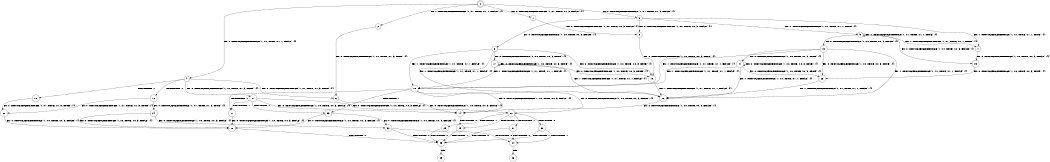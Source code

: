 digraph BCG {
size = "7, 10.5";
center = TRUE;
node [shape = circle];
0 [peripheries = 2];
0 -> 1 [label = "EX !0 !ATOMIC_EXCH_BRANCH (1, +1, TRUE, +1, 3, FALSE) !{}"];
0 -> 2 [label = "EX !1 !ATOMIC_EXCH_BRANCH (1, +1, TRUE, +1, 1, FALSE) !{}"];
0 -> 3 [label = "EX !0 !ATOMIC_EXCH_BRANCH (1, +1, TRUE, +1, 3, FALSE) !{}"];
0 -> 4 [label = "EX !1 !ATOMIC_EXCH_BRANCH (1, +1, TRUE, +1, 1, FALSE) !{}"];
1 -> 5 [label = "EX !0 !ATOMIC_EXCH_BRANCH (1, +0, TRUE, +0, 3, FALSE) !{}"];
2 -> 6 [label = "EX !0 !ATOMIC_EXCH_BRANCH (1, +1, TRUE, +1, 3, TRUE) !{}"];
3 -> 5 [label = "EX !0 !ATOMIC_EXCH_BRANCH (1, +0, TRUE, +0, 3, FALSE) !{}"];
3 -> 7 [label = "EX !1 !ATOMIC_EXCH_BRANCH (1, +1, TRUE, +1, 1, TRUE) !{}"];
3 -> 8 [label = "EX !0 !ATOMIC_EXCH_BRANCH (1, +0, TRUE, +0, 3, FALSE) !{}"];
3 -> 9 [label = "EX !1 !ATOMIC_EXCH_BRANCH (1, +1, TRUE, +1, 1, TRUE) !{}"];
4 -> 6 [label = "EX !0 !ATOMIC_EXCH_BRANCH (1, +1, TRUE, +1, 3, TRUE) !{}"];
4 -> 10 [label = "TERMINATE !1"];
4 -> 11 [label = "EX !0 !ATOMIC_EXCH_BRANCH (1, +1, TRUE, +1, 3, TRUE) !{}"];
4 -> 12 [label = "TERMINATE !1"];
5 -> 13 [label = "EX !0 !ATOMIC_EXCH_BRANCH (1, +0, TRUE, +0, 3, TRUE) !{}"];
6 -> 14 [label = "EX !0 !ATOMIC_EXCH_BRANCH (1, +0, TRUE, +0, 3, FALSE) !{}"];
7 -> 15 [label = "EX !0 !ATOMIC_EXCH_BRANCH (1, +0, TRUE, +0, 3, FALSE) !{}"];
8 -> 13 [label = "EX !0 !ATOMIC_EXCH_BRANCH (1, +0, TRUE, +0, 3, TRUE) !{}"];
8 -> 16 [label = "EX !1 !ATOMIC_EXCH_BRANCH (1, +1, TRUE, +1, 1, FALSE) !{}"];
8 -> 17 [label = "EX !0 !ATOMIC_EXCH_BRANCH (1, +0, TRUE, +0, 3, TRUE) !{}"];
8 -> 18 [label = "EX !1 !ATOMIC_EXCH_BRANCH (1, +1, TRUE, +1, 1, FALSE) !{}"];
9 -> 15 [label = "EX !0 !ATOMIC_EXCH_BRANCH (1, +0, TRUE, +0, 3, FALSE) !{}"];
9 -> 7 [label = "EX !1 !ATOMIC_EXCH_BRANCH (1, +1, TRUE, +1, 1, TRUE) !{}"];
9 -> 19 [label = "EX !0 !ATOMIC_EXCH_BRANCH (1, +0, TRUE, +0, 3, FALSE) !{}"];
9 -> 9 [label = "EX !1 !ATOMIC_EXCH_BRANCH (1, +1, TRUE, +1, 1, TRUE) !{}"];
10 -> 20 [label = "EX !0 !ATOMIC_EXCH_BRANCH (1, +1, TRUE, +1, 3, TRUE) !{}"];
11 -> 14 [label = "EX !0 !ATOMIC_EXCH_BRANCH (1, +0, TRUE, +0, 3, FALSE) !{}"];
11 -> 21 [label = "TERMINATE !1"];
11 -> 22 [label = "EX !0 !ATOMIC_EXCH_BRANCH (1, +0, TRUE, +0, 3, FALSE) !{}"];
11 -> 23 [label = "TERMINATE !1"];
12 -> 20 [label = "EX !0 !ATOMIC_EXCH_BRANCH (1, +1, TRUE, +1, 3, TRUE) !{}"];
12 -> 24 [label = "EX !0 !ATOMIC_EXCH_BRANCH (1, +1, TRUE, +1, 3, TRUE) !{}"];
13 -> 16 [label = "EX !1 !ATOMIC_EXCH_BRANCH (1, +1, TRUE, +1, 1, FALSE) !{}"];
14 -> 25 [label = "TERMINATE !0"];
15 -> 26 [label = "EX !0 !ATOMIC_EXCH_BRANCH (1, +0, TRUE, +0, 3, TRUE) !{}"];
16 -> 14 [label = "EX !0 !ATOMIC_EXCH_BRANCH (1, +0, TRUE, +0, 3, FALSE) !{}"];
17 -> 13 [label = "EX !0 !ATOMIC_EXCH_BRANCH (1, +0, TRUE, +0, 3, TRUE) !{}"];
17 -> 16 [label = "EX !1 !ATOMIC_EXCH_BRANCH (1, +1, TRUE, +1, 1, FALSE) !{}"];
17 -> 17 [label = "EX !0 !ATOMIC_EXCH_BRANCH (1, +0, TRUE, +0, 3, TRUE) !{}"];
17 -> 18 [label = "EX !1 !ATOMIC_EXCH_BRANCH (1, +1, TRUE, +1, 1, FALSE) !{}"];
18 -> 14 [label = "EX !0 !ATOMIC_EXCH_BRANCH (1, +0, TRUE, +0, 3, FALSE) !{}"];
18 -> 21 [label = "TERMINATE !1"];
18 -> 22 [label = "EX !0 !ATOMIC_EXCH_BRANCH (1, +0, TRUE, +0, 3, FALSE) !{}"];
18 -> 23 [label = "TERMINATE !1"];
19 -> 26 [label = "EX !0 !ATOMIC_EXCH_BRANCH (1, +0, TRUE, +0, 3, TRUE) !{}"];
19 -> 16 [label = "EX !1 !ATOMIC_EXCH_BRANCH (1, +1, TRUE, +1, 1, FALSE) !{}"];
19 -> 27 [label = "EX !0 !ATOMIC_EXCH_BRANCH (1, +0, TRUE, +0, 3, TRUE) !{}"];
19 -> 18 [label = "EX !1 !ATOMIC_EXCH_BRANCH (1, +1, TRUE, +1, 1, FALSE) !{}"];
20 -> 28 [label = "EX !0 !ATOMIC_EXCH_BRANCH (1, +0, TRUE, +0, 3, FALSE) !{}"];
21 -> 28 [label = "EX !0 !ATOMIC_EXCH_BRANCH (1, +0, TRUE, +0, 3, FALSE) !{}"];
22 -> 25 [label = "TERMINATE !0"];
22 -> 29 [label = "TERMINATE !1"];
22 -> 30 [label = "TERMINATE !0"];
22 -> 31 [label = "TERMINATE !1"];
23 -> 28 [label = "EX !0 !ATOMIC_EXCH_BRANCH (1, +0, TRUE, +0, 3, FALSE) !{}"];
23 -> 32 [label = "EX !0 !ATOMIC_EXCH_BRANCH (1, +0, TRUE, +0, 3, FALSE) !{}"];
24 -> 28 [label = "EX !0 !ATOMIC_EXCH_BRANCH (1, +0, TRUE, +0, 3, FALSE) !{}"];
24 -> 32 [label = "EX !0 !ATOMIC_EXCH_BRANCH (1, +0, TRUE, +0, 3, FALSE) !{}"];
25 -> 33 [label = "TERMINATE !1"];
26 -> 16 [label = "EX !1 !ATOMIC_EXCH_BRANCH (1, +1, TRUE, +1, 1, FALSE) !{}"];
27 -> 26 [label = "EX !0 !ATOMIC_EXCH_BRANCH (1, +0, TRUE, +0, 3, TRUE) !{}"];
27 -> 16 [label = "EX !1 !ATOMIC_EXCH_BRANCH (1, +1, TRUE, +1, 1, FALSE) !{}"];
27 -> 27 [label = "EX !0 !ATOMIC_EXCH_BRANCH (1, +0, TRUE, +0, 3, TRUE) !{}"];
27 -> 18 [label = "EX !1 !ATOMIC_EXCH_BRANCH (1, +1, TRUE, +1, 1, FALSE) !{}"];
28 -> 33 [label = "TERMINATE !0"];
29 -> 33 [label = "TERMINATE !0"];
30 -> 33 [label = "TERMINATE !1"];
30 -> 34 [label = "TERMINATE !1"];
31 -> 33 [label = "TERMINATE !0"];
31 -> 34 [label = "TERMINATE !0"];
32 -> 33 [label = "TERMINATE !0"];
32 -> 34 [label = "TERMINATE !0"];
33 -> 35 [label = "exit"];
34 -> 36 [label = "exit"];
}
